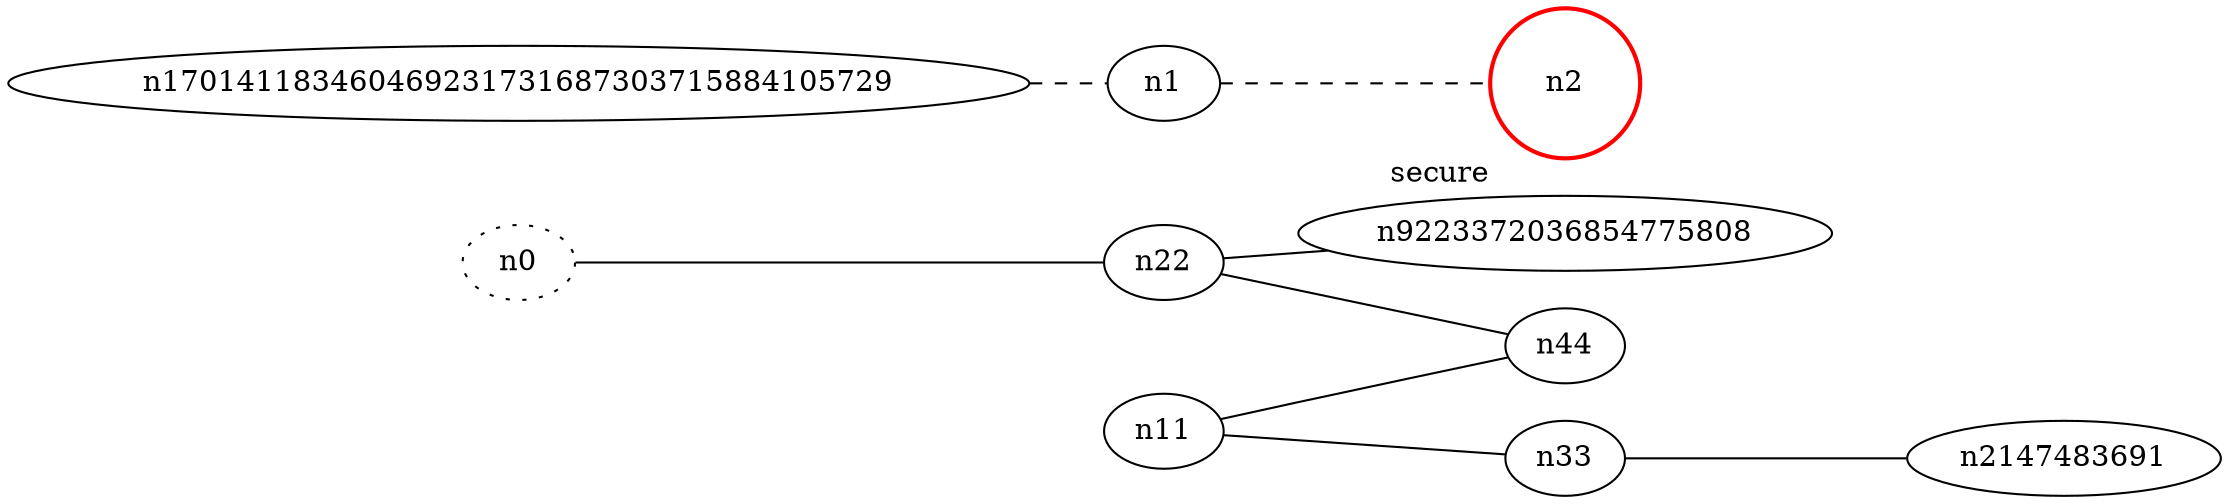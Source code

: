 graph test4 {
	rankdir=LR;
	fontcolor=blue; /* c0; c257; c32768 -- c1 */
	n0 [style=dotted, fillcolor="#27990545532"]; // c-4; c3; c2 -- c3
	n2 [height=1, width=1, color=red, style=filled];
	n2 [style=bold, xlabel="secure"];
	n170141183460469231731687303715884105729 -- n1 -- n2[style=dashed];
	n0 -- n22;
	n11 -- n33;
	n11 -- n44;
	n22 -- n9223372036854775808;
	n22 -- n44;
	n33 -- n2147483691;
}
